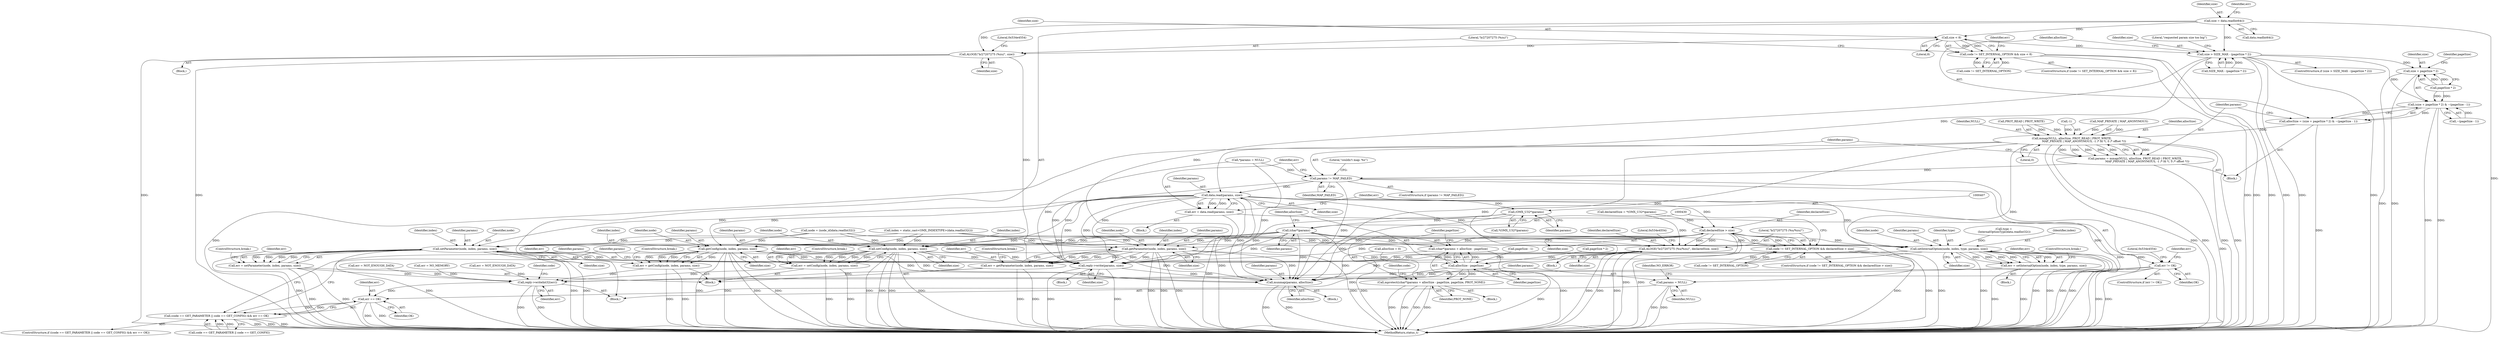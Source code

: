 digraph "0_Android_0bb5ced60304da7f61478ffd359e7ba65d72f181@API" {
"1000295" [label="(Call,size = data.readInt64())"];
"1000319" [label="(Call,size < 8)"];
"1000315" [label="(Call,code != SET_INTERNAL_OPTION && size < 8)"];
"1000323" [label="(Call,ALOGE(\"b/27207275 (%zu)\", size))"];
"1000516" [label="(Call,reply->write(params, size))"];
"1000522" [label="(Call,munmap(params, allocSize))"];
"1000341" [label="(Call,size > SIZE_MAX - (pageSize * 2))"];
"1000355" [label="(Call,(size + pageSize * 2) & ~(pageSize - 1))"];
"1000353" [label="(Call,allocSize = (size + pageSize * 2) & ~(pageSize - 1))"];
"1000367" [label="(Call,mmap(NULL, allocSize, PROT_READ | PROT_WRITE,\n                            MAP_PRIVATE | MAP_ANONYMOUS, -1 /* fd */, 0 /* offset */))"];
"1000365" [label="(Call,params = mmap(NULL, allocSize, PROT_READ | PROT_WRITE,\n                            MAP_PRIVATE | MAP_ANONYMOUS, -1 /* fd */, 0 /* offset */))"];
"1000380" [label="(Call,params != MAP_FAILED)"];
"1000386" [label="(Call,data.read(params, size))"];
"1000384" [label="(Call,err = data.read(params, size))"];
"1000390" [label="(Call,err != OK)"];
"1000501" [label="(Call,reply->writeInt32(err))"];
"1000512" [label="(Call,err == OK)"];
"1000504" [label="(Call,(code == GET_PARAMETER || code == GET_CONFIG) && err == OK)"];
"1000406" [label="(Call,(OMX_U32*)params)"];
"1000429" [label="(Call,(char*)params)"];
"1000427" [label="(Call,mprotect((char*)params + allocSize - pageSize, pageSize, PROT_NONE))"];
"1000428" [label="(Call,(char*)params + allocSize - pageSize)"];
"1000443" [label="(Call,getParameter(node, index, params, size))"];
"1000441" [label="(Call,err = getParameter(node, index, params, size))"];
"1000452" [label="(Call,setParameter(node, index, params, size))"];
"1000450" [label="(Call,err = setParameter(node, index, params, size))"];
"1000461" [label="(Call,getConfig(node, index, params, size))"];
"1000459" [label="(Call,err = getConfig(node, index, params, size))"];
"1000470" [label="(Call,setConfig(node, index, params, size))"];
"1000468" [label="(Call,err = setConfig(node, index, params, size))"];
"1000486" [label="(Call,setInternalOption(node, index, type, params, size))"];
"1000484" [label="(Call,err = setInternalOption(node, index, type, params, size))"];
"1000414" [label="(Call,declaredSize > size)"];
"1000410" [label="(Call,code != SET_INTERNAL_OPTION && declaredSize > size)"];
"1000418" [label="(Call,ALOGE(\"b/27207275 (%u/%zu)\", declaredSize, size))"];
"1000432" [label="(Call,allocSize - pageSize)"];
"1000525" [label="(Call,params = NULL)"];
"1000356" [label="(Call,size + pageSize * 2)"];
"1000469" [label="(Identifier,err)"];
"1000504" [label="(Call,(code == GET_PARAMETER || code == GET_CONFIG) && err == OK)"];
"1000296" [label="(Identifier,size)"];
"1000343" [label="(Call,SIZE_MAX - (pageSize * 2))"];
"1000444" [label="(Identifier,node)"];
"1000297" [label="(Call,data.readInt64())"];
"1000436" [label="(Identifier,PROT_NONE)"];
"1000517" [label="(Identifier,params)"];
"1000514" [label="(Identifier,OK)"];
"1000409" [label="(ControlStructure,if (code != SET_INTERNAL_OPTION && declaredSize > size))"];
"1000323" [label="(Call,ALOGE(\"b/27207275 (%zu)\", size))"];
"1000316" [label="(Call,code != SET_INTERNAL_OPTION)"];
"1000384" [label="(Call,err = data.read(params, size))"];
"1000419" [label="(Literal,\"b/27207275 (%u/%zu)\")"];
"1000362" [label="(Call,pageSize - 1)"];
"1000373" [label="(Call,MAP_PRIVATE | MAP_ANONYMOUS)"];
"1000350" [label="(Literal,\"requested param size too big\")"];
"1000387" [label="(Identifier,params)"];
"1000523" [label="(Identifier,params)"];
"1000319" [label="(Call,size < 8)"];
"1000507" [label="(Identifier,code)"];
"1000428" [label="(Call,(char*)params + allocSize - pageSize)"];
"1000340" [label="(ControlStructure,if (size > SIZE_MAX - (pageSize * 2)))"];
"1000299" [label="(Call,err = NOT_ENOUGH_DATA)"];
"1000420" [label="(Identifier,declaredSize)"];
"1000445" [label="(Identifier,index)"];
"1000527" [label="(Identifier,NULL)"];
"1000378" [label="(Literal,0)"];
"1000385" [label="(Identifier,err)"];
"1000451" [label="(Identifier,err)"];
"1000479" [label="(Call,type =\n (InternalOptionType)data.readInt32())"];
"1000491" [label="(Identifier,size)"];
"1000369" [label="(Identifier,allocSize)"];
"1000429" [label="(Call,(char*)params)"];
"1000380" [label="(Call,params != MAP_FAILED)"];
"1000524" [label="(Identifier,allocSize)"];
"1000406" [label="(Call,(OMX_U32*)params)"];
"1000521" [label="(Block,)"];
"1000358" [label="(Call,pageSize * 2)"];
"1000485" [label="(Identifier,err)"];
"1000388" [label="(Identifier,size)"];
"1000311" [label="(Call,allocSize = 0)"];
"1000381" [label="(Identifier,params)"];
"1000426" [label="(Block,)"];
"1000448" [label="(ControlStructure,break;)"];
"1000461" [label="(Call,getConfig(node, index, params, size))"];
"1000356" [label="(Call,size + pageSize * 2)"];
"1000498" [label="(Literal,\"couldn't map: %s\")"];
"1000417" [label="(Block,)"];
"1000400" [label="(Identifier,err)"];
"1000315" [label="(Call,code != SET_INTERNAL_OPTION && size < 8)"];
"1000443" [label="(Call,getParameter(node, index, params, size))"];
"1000367" [label="(Call,mmap(NULL, allocSize, PROT_READ | PROT_WRITE,\n                            MAP_PRIVATE | MAP_ANONYMOUS, -1 /* fd */, 0 /* offset */))"];
"1000414" [label="(Call,declaredSize > size)"];
"1000354" [label="(Identifier,allocSize)"];
"1000453" [label="(Identifier,node)"];
"1000431" [label="(Identifier,params)"];
"1000463" [label="(Identifier,index)"];
"1000376" [label="(Call,-1)"];
"1000314" [label="(ControlStructure,if (code != SET_INTERNAL_OPTION && size < 8))"];
"1000289" [label="(Call,index = static_cast<OMX_INDEXTYPE>(data.readInt32()))"];
"1000427" [label="(Call,mprotect((char*)params + allocSize - pageSize, pageSize, PROT_NONE))"];
"1000365" [label="(Call,params = mmap(NULL, allocSize, PROT_READ | PROT_WRITE,\n                            MAP_PRIVATE | MAP_ANONYMOUS, -1 /* fd */, 0 /* offset */))"];
"1000435" [label="(Identifier,pageSize)"];
"1000486" [label="(Call,setInternalOption(node, index, type, params, size))"];
"1000456" [label="(Identifier,size)"];
"1000441" [label="(Call,err = getParameter(node, index, params, size))"];
"1000522" [label="(Call,munmap(params, allocSize))"];
"1000382" [label="(Identifier,MAP_FAILED)"];
"1000395" [label="(Literal,0x534e4554)"];
"1000277" [label="(Block,)"];
"1000421" [label="(Identifier,size)"];
"1000295" [label="(Call,size = data.readInt64())"];
"1000345" [label="(Call,pageSize * 2)"];
"1000477" [label="(Block,)"];
"1000415" [label="(Identifier,declaredSize)"];
"1000423" [label="(Literal,0x534e4554)"];
"1000459" [label="(Call,err = getConfig(node, index, params, size))"];
"1000408" [label="(Identifier,params)"];
"1000325" [label="(Identifier,size)"];
"1000501" [label="(Call,reply->writeInt32(err))"];
"1000403" [label="(Call,declaredSize = *(OMX_U32*)params)"];
"1000416" [label="(Identifier,size)"];
"1000320" [label="(Identifier,size)"];
"1000332" [label="(Identifier,err)"];
"1000283" [label="(Call,node = (node_id)data.readInt32())"];
"1000520" [label="(Identifier,params)"];
"1000352" [label="(Block,)"];
"1000331" [label="(Call,err = NO_MEMORY)"];
"1000392" [label="(Identifier,OK)"];
"1000327" [label="(Literal,0x534e4554)"];
"1000492" [label="(ControlStructure,break;)"];
"1000439" [label="(Block,)"];
"1000442" [label="(Identifier,err)"];
"1000488" [label="(Identifier,index)"];
"1000342" [label="(Identifier,size)"];
"1000475" [label="(ControlStructure,break;)"];
"1000361" [label="(Call,~(pageSize - 1))"];
"1000468" [label="(Call,err = setConfig(node, index, params, size))"];
"1000303" [label="(Call,*params = NULL)"];
"1000487" [label="(Identifier,node)"];
"1000490" [label="(Identifier,params)"];
"1000513" [label="(Identifier,err)"];
"1000433" [label="(Identifier,allocSize)"];
"1000355" [label="(Call,(size + pageSize * 2) & ~(pageSize - 1))"];
"1000434" [label="(Identifier,pageSize)"];
"1000399" [label="(Call,err = NOT_ENOUGH_DATA)"];
"1000454" [label="(Identifier,index)"];
"1000383" [label="(Block,)"];
"1000410" [label="(Call,code != SET_INTERNAL_OPTION && declaredSize > size)"];
"1000405" [label="(Call,*(OMX_U32*)params)"];
"1000484" [label="(Call,err = setInternalOption(node, index, type, params, size))"];
"1000368" [label="(Identifier,NULL)"];
"1000341" [label="(Call,size > SIZE_MAX - (pageSize * 2))"];
"1000455" [label="(Identifier,params)"];
"1000460" [label="(Identifier,err)"];
"1000450" [label="(Call,err = setParameter(node, index, params, size))"];
"1000473" [label="(Identifier,params)"];
"1000321" [label="(Literal,8)"];
"1000391" [label="(Identifier,err)"];
"1000526" [label="(Identifier,params)"];
"1000471" [label="(Identifier,node)"];
"1000322" [label="(Block,)"];
"1000418" [label="(Call,ALOGE(\"b/27207275 (%u/%zu)\", declaredSize, size))"];
"1000489" [label="(Identifier,type)"];
"1000438" [label="(Identifier,code)"];
"1000366" [label="(Identifier,params)"];
"1001337" [label="(MethodReturn,status_t)"];
"1000357" [label="(Identifier,size)"];
"1000446" [label="(Identifier,params)"];
"1000465" [label="(Identifier,size)"];
"1000516" [label="(Call,reply->write(params, size))"];
"1000353" [label="(Call,allocSize = (size + pageSize * 2) & ~(pageSize - 1))"];
"1000462" [label="(Identifier,node)"];
"1000300" [label="(Identifier,err)"];
"1000472" [label="(Identifier,index)"];
"1000529" [label="(Identifier,NO_ERROR)"];
"1000390" [label="(Call,err != OK)"];
"1000503" [label="(ControlStructure,if ((code == GET_PARAMETER || code == GET_CONFIG) && err == OK))"];
"1000505" [label="(Call,code == GET_PARAMETER || code == GET_CONFIG)"];
"1000457" [label="(ControlStructure,break;)"];
"1000464" [label="(Identifier,params)"];
"1000470" [label="(Call,setConfig(node, index, params, size))"];
"1000370" [label="(Call,PROT_READ | PROT_WRITE)"];
"1000512" [label="(Call,err == OK)"];
"1000363" [label="(Identifier,pageSize)"];
"1000525" [label="(Call,params = NULL)"];
"1000389" [label="(ControlStructure,if (err != OK))"];
"1000466" [label="(ControlStructure,break;)"];
"1000502" [label="(Identifier,err)"];
"1000411" [label="(Call,code != SET_INTERNAL_OPTION)"];
"1000324" [label="(Literal,\"b/27207275 (%zu)\")"];
"1000452" [label="(Call,setParameter(node, index, params, size))"];
"1000386" [label="(Call,data.read(params, size))"];
"1000474" [label="(Identifier,size)"];
"1000447" [label="(Identifier,size)"];
"1000518" [label="(Identifier,size)"];
"1000379" [label="(ControlStructure,if (params != MAP_FAILED))"];
"1000432" [label="(Call,allocSize - pageSize)"];
"1000515" [label="(Block,)"];
"1000295" -> "1000277"  [label="AST: "];
"1000295" -> "1000297"  [label="CFG: "];
"1000296" -> "1000295"  [label="AST: "];
"1000297" -> "1000295"  [label="AST: "];
"1000300" -> "1000295"  [label="CFG: "];
"1000295" -> "1001337"  [label="DDG: "];
"1000295" -> "1000319"  [label="DDG: "];
"1000295" -> "1000323"  [label="DDG: "];
"1000295" -> "1000341"  [label="DDG: "];
"1000319" -> "1000315"  [label="AST: "];
"1000319" -> "1000321"  [label="CFG: "];
"1000320" -> "1000319"  [label="AST: "];
"1000321" -> "1000319"  [label="AST: "];
"1000315" -> "1000319"  [label="CFG: "];
"1000319" -> "1000315"  [label="DDG: "];
"1000319" -> "1000315"  [label="DDG: "];
"1000319" -> "1000323"  [label="DDG: "];
"1000319" -> "1000341"  [label="DDG: "];
"1000315" -> "1000314"  [label="AST: "];
"1000315" -> "1000316"  [label="CFG: "];
"1000316" -> "1000315"  [label="AST: "];
"1000324" -> "1000315"  [label="CFG: "];
"1000332" -> "1000315"  [label="CFG: "];
"1000315" -> "1001337"  [label="DDG: "];
"1000315" -> "1001337"  [label="DDG: "];
"1000315" -> "1001337"  [label="DDG: "];
"1000316" -> "1000315"  [label="DDG: "];
"1000316" -> "1000315"  [label="DDG: "];
"1000323" -> "1000322"  [label="AST: "];
"1000323" -> "1000325"  [label="CFG: "];
"1000324" -> "1000323"  [label="AST: "];
"1000325" -> "1000323"  [label="AST: "];
"1000327" -> "1000323"  [label="CFG: "];
"1000323" -> "1001337"  [label="DDG: "];
"1000323" -> "1001337"  [label="DDG: "];
"1000323" -> "1000516"  [label="DDG: "];
"1000516" -> "1000515"  [label="AST: "];
"1000516" -> "1000518"  [label="CFG: "];
"1000517" -> "1000516"  [label="AST: "];
"1000518" -> "1000516"  [label="AST: "];
"1000520" -> "1000516"  [label="CFG: "];
"1000516" -> "1001337"  [label="DDG: "];
"1000516" -> "1001337"  [label="DDG: "];
"1000452" -> "1000516"  [label="DDG: "];
"1000452" -> "1000516"  [label="DDG: "];
"1000303" -> "1000516"  [label="DDG: "];
"1000406" -> "1000516"  [label="DDG: "];
"1000443" -> "1000516"  [label="DDG: "];
"1000443" -> "1000516"  [label="DDG: "];
"1000386" -> "1000516"  [label="DDG: "];
"1000386" -> "1000516"  [label="DDG: "];
"1000429" -> "1000516"  [label="DDG: "];
"1000461" -> "1000516"  [label="DDG: "];
"1000461" -> "1000516"  [label="DDG: "];
"1000470" -> "1000516"  [label="DDG: "];
"1000470" -> "1000516"  [label="DDG: "];
"1000486" -> "1000516"  [label="DDG: "];
"1000486" -> "1000516"  [label="DDG: "];
"1000380" -> "1000516"  [label="DDG: "];
"1000341" -> "1000516"  [label="DDG: "];
"1000414" -> "1000516"  [label="DDG: "];
"1000418" -> "1000516"  [label="DDG: "];
"1000516" -> "1000522"  [label="DDG: "];
"1000522" -> "1000521"  [label="AST: "];
"1000522" -> "1000524"  [label="CFG: "];
"1000523" -> "1000522"  [label="AST: "];
"1000524" -> "1000522"  [label="AST: "];
"1000526" -> "1000522"  [label="CFG: "];
"1000522" -> "1001337"  [label="DDG: "];
"1000522" -> "1001337"  [label="DDG: "];
"1000452" -> "1000522"  [label="DDG: "];
"1000303" -> "1000522"  [label="DDG: "];
"1000406" -> "1000522"  [label="DDG: "];
"1000443" -> "1000522"  [label="DDG: "];
"1000386" -> "1000522"  [label="DDG: "];
"1000429" -> "1000522"  [label="DDG: "];
"1000461" -> "1000522"  [label="DDG: "];
"1000470" -> "1000522"  [label="DDG: "];
"1000486" -> "1000522"  [label="DDG: "];
"1000380" -> "1000522"  [label="DDG: "];
"1000367" -> "1000522"  [label="DDG: "];
"1000311" -> "1000522"  [label="DDG: "];
"1000432" -> "1000522"  [label="DDG: "];
"1000341" -> "1000340"  [label="AST: "];
"1000341" -> "1000343"  [label="CFG: "];
"1000342" -> "1000341"  [label="AST: "];
"1000343" -> "1000341"  [label="AST: "];
"1000350" -> "1000341"  [label="CFG: "];
"1000354" -> "1000341"  [label="CFG: "];
"1000341" -> "1001337"  [label="DDG: "];
"1000341" -> "1001337"  [label="DDG: "];
"1000341" -> "1001337"  [label="DDG: "];
"1000343" -> "1000341"  [label="DDG: "];
"1000343" -> "1000341"  [label="DDG: "];
"1000341" -> "1000355"  [label="DDG: "];
"1000341" -> "1000356"  [label="DDG: "];
"1000341" -> "1000386"  [label="DDG: "];
"1000355" -> "1000353"  [label="AST: "];
"1000355" -> "1000361"  [label="CFG: "];
"1000356" -> "1000355"  [label="AST: "];
"1000361" -> "1000355"  [label="AST: "];
"1000353" -> "1000355"  [label="CFG: "];
"1000355" -> "1001337"  [label="DDG: "];
"1000355" -> "1001337"  [label="DDG: "];
"1000355" -> "1000353"  [label="DDG: "];
"1000355" -> "1000353"  [label="DDG: "];
"1000358" -> "1000355"  [label="DDG: "];
"1000358" -> "1000355"  [label="DDG: "];
"1000361" -> "1000355"  [label="DDG: "];
"1000353" -> "1000352"  [label="AST: "];
"1000354" -> "1000353"  [label="AST: "];
"1000366" -> "1000353"  [label="CFG: "];
"1000353" -> "1001337"  [label="DDG: "];
"1000353" -> "1000367"  [label="DDG: "];
"1000367" -> "1000365"  [label="AST: "];
"1000367" -> "1000378"  [label="CFG: "];
"1000368" -> "1000367"  [label="AST: "];
"1000369" -> "1000367"  [label="AST: "];
"1000370" -> "1000367"  [label="AST: "];
"1000373" -> "1000367"  [label="AST: "];
"1000376" -> "1000367"  [label="AST: "];
"1000378" -> "1000367"  [label="AST: "];
"1000365" -> "1000367"  [label="CFG: "];
"1000367" -> "1001337"  [label="DDG: "];
"1000367" -> "1001337"  [label="DDG: "];
"1000367" -> "1001337"  [label="DDG: "];
"1000367" -> "1001337"  [label="DDG: "];
"1000367" -> "1001337"  [label="DDG: "];
"1000367" -> "1000365"  [label="DDG: "];
"1000367" -> "1000365"  [label="DDG: "];
"1000367" -> "1000365"  [label="DDG: "];
"1000367" -> "1000365"  [label="DDG: "];
"1000367" -> "1000365"  [label="DDG: "];
"1000367" -> "1000365"  [label="DDG: "];
"1000370" -> "1000367"  [label="DDG: "];
"1000370" -> "1000367"  [label="DDG: "];
"1000373" -> "1000367"  [label="DDG: "];
"1000373" -> "1000367"  [label="DDG: "];
"1000376" -> "1000367"  [label="DDG: "];
"1000367" -> "1000432"  [label="DDG: "];
"1000367" -> "1000525"  [label="DDG: "];
"1000365" -> "1000352"  [label="AST: "];
"1000366" -> "1000365"  [label="AST: "];
"1000381" -> "1000365"  [label="CFG: "];
"1000365" -> "1001337"  [label="DDG: "];
"1000365" -> "1000380"  [label="DDG: "];
"1000380" -> "1000379"  [label="AST: "];
"1000380" -> "1000382"  [label="CFG: "];
"1000381" -> "1000380"  [label="AST: "];
"1000382" -> "1000380"  [label="AST: "];
"1000385" -> "1000380"  [label="CFG: "];
"1000498" -> "1000380"  [label="CFG: "];
"1000380" -> "1001337"  [label="DDG: "];
"1000380" -> "1001337"  [label="DDG: "];
"1000303" -> "1000380"  [label="DDG: "];
"1000380" -> "1000386"  [label="DDG: "];
"1000386" -> "1000384"  [label="AST: "];
"1000386" -> "1000388"  [label="CFG: "];
"1000387" -> "1000386"  [label="AST: "];
"1000388" -> "1000386"  [label="AST: "];
"1000384" -> "1000386"  [label="CFG: "];
"1000386" -> "1001337"  [label="DDG: "];
"1000386" -> "1000384"  [label="DDG: "];
"1000386" -> "1000384"  [label="DDG: "];
"1000386" -> "1000406"  [label="DDG: "];
"1000386" -> "1000414"  [label="DDG: "];
"1000386" -> "1000418"  [label="DDG: "];
"1000386" -> "1000443"  [label="DDG: "];
"1000386" -> "1000452"  [label="DDG: "];
"1000386" -> "1000461"  [label="DDG: "];
"1000386" -> "1000470"  [label="DDG: "];
"1000386" -> "1000486"  [label="DDG: "];
"1000384" -> "1000383"  [label="AST: "];
"1000385" -> "1000384"  [label="AST: "];
"1000391" -> "1000384"  [label="CFG: "];
"1000384" -> "1001337"  [label="DDG: "];
"1000384" -> "1000390"  [label="DDG: "];
"1000390" -> "1000389"  [label="AST: "];
"1000390" -> "1000392"  [label="CFG: "];
"1000391" -> "1000390"  [label="AST: "];
"1000392" -> "1000390"  [label="AST: "];
"1000395" -> "1000390"  [label="CFG: "];
"1000400" -> "1000390"  [label="CFG: "];
"1000390" -> "1001337"  [label="DDG: "];
"1000390" -> "1001337"  [label="DDG: "];
"1000390" -> "1000501"  [label="DDG: "];
"1000390" -> "1000512"  [label="DDG: "];
"1000501" -> "1000277"  [label="AST: "];
"1000501" -> "1000502"  [label="CFG: "];
"1000502" -> "1000501"  [label="AST: "];
"1000507" -> "1000501"  [label="CFG: "];
"1000501" -> "1001337"  [label="DDG: "];
"1000501" -> "1001337"  [label="DDG: "];
"1000441" -> "1000501"  [label="DDG: "];
"1000459" -> "1000501"  [label="DDG: "];
"1000331" -> "1000501"  [label="DDG: "];
"1000468" -> "1000501"  [label="DDG: "];
"1000399" -> "1000501"  [label="DDG: "];
"1000299" -> "1000501"  [label="DDG: "];
"1000484" -> "1000501"  [label="DDG: "];
"1000450" -> "1000501"  [label="DDG: "];
"1000501" -> "1000512"  [label="DDG: "];
"1000512" -> "1000504"  [label="AST: "];
"1000512" -> "1000514"  [label="CFG: "];
"1000513" -> "1000512"  [label="AST: "];
"1000514" -> "1000512"  [label="AST: "];
"1000504" -> "1000512"  [label="CFG: "];
"1000512" -> "1001337"  [label="DDG: "];
"1000512" -> "1001337"  [label="DDG: "];
"1000512" -> "1000504"  [label="DDG: "];
"1000512" -> "1000504"  [label="DDG: "];
"1000504" -> "1000503"  [label="AST: "];
"1000504" -> "1000505"  [label="CFG: "];
"1000505" -> "1000504"  [label="AST: "];
"1000517" -> "1000504"  [label="CFG: "];
"1000520" -> "1000504"  [label="CFG: "];
"1000504" -> "1001337"  [label="DDG: "];
"1000504" -> "1001337"  [label="DDG: "];
"1000504" -> "1001337"  [label="DDG: "];
"1000505" -> "1000504"  [label="DDG: "];
"1000505" -> "1000504"  [label="DDG: "];
"1000406" -> "1000405"  [label="AST: "];
"1000406" -> "1000408"  [label="CFG: "];
"1000407" -> "1000406"  [label="AST: "];
"1000408" -> "1000406"  [label="AST: "];
"1000405" -> "1000406"  [label="CFG: "];
"1000406" -> "1000429"  [label="DDG: "];
"1000429" -> "1000428"  [label="AST: "];
"1000429" -> "1000431"  [label="CFG: "];
"1000430" -> "1000429"  [label="AST: "];
"1000431" -> "1000429"  [label="AST: "];
"1000433" -> "1000429"  [label="CFG: "];
"1000429" -> "1000427"  [label="DDG: "];
"1000429" -> "1000428"  [label="DDG: "];
"1000429" -> "1000443"  [label="DDG: "];
"1000429" -> "1000452"  [label="DDG: "];
"1000429" -> "1000461"  [label="DDG: "];
"1000429" -> "1000470"  [label="DDG: "];
"1000429" -> "1000486"  [label="DDG: "];
"1000427" -> "1000426"  [label="AST: "];
"1000427" -> "1000436"  [label="CFG: "];
"1000428" -> "1000427"  [label="AST: "];
"1000435" -> "1000427"  [label="AST: "];
"1000436" -> "1000427"  [label="AST: "];
"1000438" -> "1000427"  [label="CFG: "];
"1000427" -> "1001337"  [label="DDG: "];
"1000427" -> "1001337"  [label="DDG: "];
"1000427" -> "1001337"  [label="DDG: "];
"1000427" -> "1001337"  [label="DDG: "];
"1000432" -> "1000427"  [label="DDG: "];
"1000432" -> "1000427"  [label="DDG: "];
"1000428" -> "1000432"  [label="CFG: "];
"1000432" -> "1000428"  [label="AST: "];
"1000435" -> "1000428"  [label="CFG: "];
"1000428" -> "1001337"  [label="DDG: "];
"1000428" -> "1001337"  [label="DDG: "];
"1000432" -> "1000428"  [label="DDG: "];
"1000432" -> "1000428"  [label="DDG: "];
"1000443" -> "1000441"  [label="AST: "];
"1000443" -> "1000447"  [label="CFG: "];
"1000444" -> "1000443"  [label="AST: "];
"1000445" -> "1000443"  [label="AST: "];
"1000446" -> "1000443"  [label="AST: "];
"1000447" -> "1000443"  [label="AST: "];
"1000441" -> "1000443"  [label="CFG: "];
"1000443" -> "1001337"  [label="DDG: "];
"1000443" -> "1001337"  [label="DDG: "];
"1000443" -> "1001337"  [label="DDG: "];
"1000443" -> "1001337"  [label="DDG: "];
"1000443" -> "1000441"  [label="DDG: "];
"1000443" -> "1000441"  [label="DDG: "];
"1000443" -> "1000441"  [label="DDG: "];
"1000443" -> "1000441"  [label="DDG: "];
"1000283" -> "1000443"  [label="DDG: "];
"1000289" -> "1000443"  [label="DDG: "];
"1000414" -> "1000443"  [label="DDG: "];
"1000441" -> "1000439"  [label="AST: "];
"1000442" -> "1000441"  [label="AST: "];
"1000448" -> "1000441"  [label="CFG: "];
"1000441" -> "1001337"  [label="DDG: "];
"1000441" -> "1001337"  [label="DDG: "];
"1000452" -> "1000450"  [label="AST: "];
"1000452" -> "1000456"  [label="CFG: "];
"1000453" -> "1000452"  [label="AST: "];
"1000454" -> "1000452"  [label="AST: "];
"1000455" -> "1000452"  [label="AST: "];
"1000456" -> "1000452"  [label="AST: "];
"1000450" -> "1000452"  [label="CFG: "];
"1000452" -> "1001337"  [label="DDG: "];
"1000452" -> "1001337"  [label="DDG: "];
"1000452" -> "1001337"  [label="DDG: "];
"1000452" -> "1001337"  [label="DDG: "];
"1000452" -> "1000450"  [label="DDG: "];
"1000452" -> "1000450"  [label="DDG: "];
"1000452" -> "1000450"  [label="DDG: "];
"1000452" -> "1000450"  [label="DDG: "];
"1000283" -> "1000452"  [label="DDG: "];
"1000289" -> "1000452"  [label="DDG: "];
"1000414" -> "1000452"  [label="DDG: "];
"1000450" -> "1000439"  [label="AST: "];
"1000451" -> "1000450"  [label="AST: "];
"1000457" -> "1000450"  [label="CFG: "];
"1000450" -> "1001337"  [label="DDG: "];
"1000450" -> "1001337"  [label="DDG: "];
"1000461" -> "1000459"  [label="AST: "];
"1000461" -> "1000465"  [label="CFG: "];
"1000462" -> "1000461"  [label="AST: "];
"1000463" -> "1000461"  [label="AST: "];
"1000464" -> "1000461"  [label="AST: "];
"1000465" -> "1000461"  [label="AST: "];
"1000459" -> "1000461"  [label="CFG: "];
"1000461" -> "1001337"  [label="DDG: "];
"1000461" -> "1001337"  [label="DDG: "];
"1000461" -> "1001337"  [label="DDG: "];
"1000461" -> "1001337"  [label="DDG: "];
"1000461" -> "1000459"  [label="DDG: "];
"1000461" -> "1000459"  [label="DDG: "];
"1000461" -> "1000459"  [label="DDG: "];
"1000461" -> "1000459"  [label="DDG: "];
"1000283" -> "1000461"  [label="DDG: "];
"1000289" -> "1000461"  [label="DDG: "];
"1000414" -> "1000461"  [label="DDG: "];
"1000459" -> "1000439"  [label="AST: "];
"1000460" -> "1000459"  [label="AST: "];
"1000466" -> "1000459"  [label="CFG: "];
"1000459" -> "1001337"  [label="DDG: "];
"1000459" -> "1001337"  [label="DDG: "];
"1000470" -> "1000468"  [label="AST: "];
"1000470" -> "1000474"  [label="CFG: "];
"1000471" -> "1000470"  [label="AST: "];
"1000472" -> "1000470"  [label="AST: "];
"1000473" -> "1000470"  [label="AST: "];
"1000474" -> "1000470"  [label="AST: "];
"1000468" -> "1000470"  [label="CFG: "];
"1000470" -> "1001337"  [label="DDG: "];
"1000470" -> "1001337"  [label="DDG: "];
"1000470" -> "1001337"  [label="DDG: "];
"1000470" -> "1001337"  [label="DDG: "];
"1000470" -> "1000468"  [label="DDG: "];
"1000470" -> "1000468"  [label="DDG: "];
"1000470" -> "1000468"  [label="DDG: "];
"1000470" -> "1000468"  [label="DDG: "];
"1000283" -> "1000470"  [label="DDG: "];
"1000289" -> "1000470"  [label="DDG: "];
"1000414" -> "1000470"  [label="DDG: "];
"1000468" -> "1000439"  [label="AST: "];
"1000469" -> "1000468"  [label="AST: "];
"1000475" -> "1000468"  [label="CFG: "];
"1000468" -> "1001337"  [label="DDG: "];
"1000468" -> "1001337"  [label="DDG: "];
"1000486" -> "1000484"  [label="AST: "];
"1000486" -> "1000491"  [label="CFG: "];
"1000487" -> "1000486"  [label="AST: "];
"1000488" -> "1000486"  [label="AST: "];
"1000489" -> "1000486"  [label="AST: "];
"1000490" -> "1000486"  [label="AST: "];
"1000491" -> "1000486"  [label="AST: "];
"1000484" -> "1000486"  [label="CFG: "];
"1000486" -> "1001337"  [label="DDG: "];
"1000486" -> "1001337"  [label="DDG: "];
"1000486" -> "1001337"  [label="DDG: "];
"1000486" -> "1001337"  [label="DDG: "];
"1000486" -> "1001337"  [label="DDG: "];
"1000486" -> "1000484"  [label="DDG: "];
"1000486" -> "1000484"  [label="DDG: "];
"1000486" -> "1000484"  [label="DDG: "];
"1000486" -> "1000484"  [label="DDG: "];
"1000486" -> "1000484"  [label="DDG: "];
"1000283" -> "1000486"  [label="DDG: "];
"1000289" -> "1000486"  [label="DDG: "];
"1000479" -> "1000486"  [label="DDG: "];
"1000414" -> "1000486"  [label="DDG: "];
"1000484" -> "1000477"  [label="AST: "];
"1000485" -> "1000484"  [label="AST: "];
"1000492" -> "1000484"  [label="CFG: "];
"1000484" -> "1001337"  [label="DDG: "];
"1000484" -> "1001337"  [label="DDG: "];
"1000414" -> "1000410"  [label="AST: "];
"1000414" -> "1000416"  [label="CFG: "];
"1000415" -> "1000414"  [label="AST: "];
"1000416" -> "1000414"  [label="AST: "];
"1000410" -> "1000414"  [label="CFG: "];
"1000414" -> "1001337"  [label="DDG: "];
"1000414" -> "1001337"  [label="DDG: "];
"1000414" -> "1000410"  [label="DDG: "];
"1000414" -> "1000410"  [label="DDG: "];
"1000403" -> "1000414"  [label="DDG: "];
"1000414" -> "1000418"  [label="DDG: "];
"1000414" -> "1000418"  [label="DDG: "];
"1000410" -> "1000409"  [label="AST: "];
"1000410" -> "1000411"  [label="CFG: "];
"1000411" -> "1000410"  [label="AST: "];
"1000419" -> "1000410"  [label="CFG: "];
"1000430" -> "1000410"  [label="CFG: "];
"1000410" -> "1001337"  [label="DDG: "];
"1000410" -> "1001337"  [label="DDG: "];
"1000410" -> "1001337"  [label="DDG: "];
"1000411" -> "1000410"  [label="DDG: "];
"1000411" -> "1000410"  [label="DDG: "];
"1000418" -> "1000417"  [label="AST: "];
"1000418" -> "1000421"  [label="CFG: "];
"1000419" -> "1000418"  [label="AST: "];
"1000420" -> "1000418"  [label="AST: "];
"1000421" -> "1000418"  [label="AST: "];
"1000423" -> "1000418"  [label="CFG: "];
"1000418" -> "1001337"  [label="DDG: "];
"1000418" -> "1001337"  [label="DDG: "];
"1000418" -> "1001337"  [label="DDG: "];
"1000403" -> "1000418"  [label="DDG: "];
"1000432" -> "1000434"  [label="CFG: "];
"1000433" -> "1000432"  [label="AST: "];
"1000434" -> "1000432"  [label="AST: "];
"1000432" -> "1001337"  [label="DDG: "];
"1000311" -> "1000432"  [label="DDG: "];
"1000345" -> "1000432"  [label="DDG: "];
"1000362" -> "1000432"  [label="DDG: "];
"1000525" -> "1000277"  [label="AST: "];
"1000525" -> "1000527"  [label="CFG: "];
"1000526" -> "1000525"  [label="AST: "];
"1000527" -> "1000525"  [label="AST: "];
"1000529" -> "1000525"  [label="CFG: "];
"1000525" -> "1001337"  [label="DDG: "];
"1000525" -> "1001337"  [label="DDG: "];
"1000356" -> "1000358"  [label="CFG: "];
"1000357" -> "1000356"  [label="AST: "];
"1000358" -> "1000356"  [label="AST: "];
"1000363" -> "1000356"  [label="CFG: "];
"1000356" -> "1001337"  [label="DDG: "];
"1000356" -> "1001337"  [label="DDG: "];
"1000358" -> "1000356"  [label="DDG: "];
"1000358" -> "1000356"  [label="DDG: "];
}
